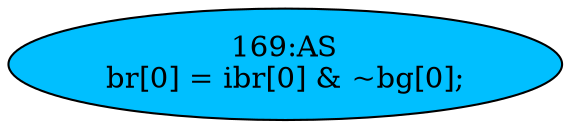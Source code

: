 strict digraph "" {
	node [label="\N"];
	"169:AS"	 [ast="<pyverilog.vparser.ast.Assign object at 0x7f5d26f39810>",
		def_var="['br']",
		fillcolor=deepskyblue,
		label="169:AS
br[0] = ibr[0] & ~bg[0];",
		statements="[]",
		style=filled,
		typ=Assign,
		use_var="['ibr', 'bg']"];
}
